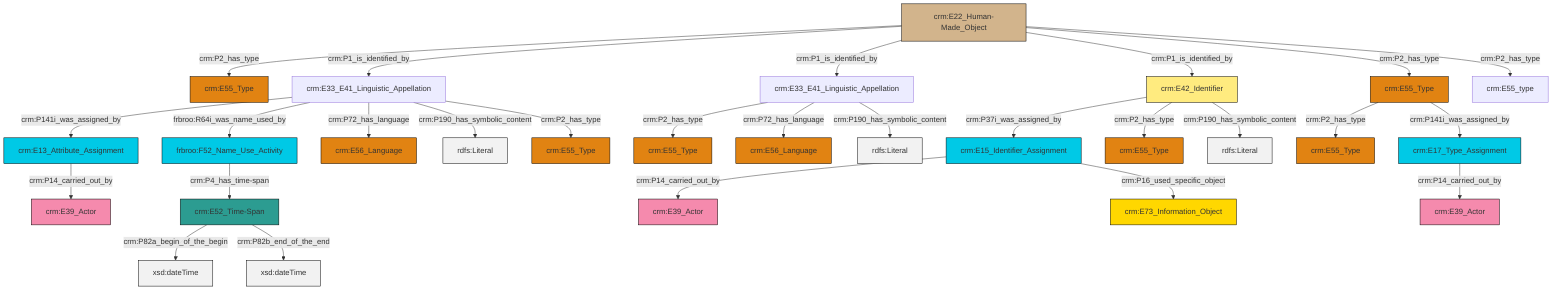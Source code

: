 graph TD
classDef Literal fill:#f2f2f2,stroke:#000000;
classDef CRM_Entity fill:#FFFFFF,stroke:#000000;
classDef Temporal_Entity fill:#00C9E6, stroke:#000000;
classDef Type fill:#E18312, stroke:#000000;
classDef Time-Span fill:#2C9C91, stroke:#000000;
classDef Appellation fill:#FFEB7F, stroke:#000000;
classDef Place fill:#008836, stroke:#000000;
classDef Persistent_Item fill:#B266B2, stroke:#000000;
classDef Conceptual_Object fill:#FFD700, stroke:#000000;
classDef Physical_Thing fill:#D2B48C, stroke:#000000;
classDef Actor fill:#f58aad, stroke:#000000;
classDef PC_Classes fill:#4ce600, stroke:#000000;
classDef Multi fill:#cccccc,stroke:#000000;

0["crm:E22_Human-Made_Object"]:::Physical_Thing -->|crm:P2_has_type| 1["crm:E55_Type"]:::Type
4["crm:E33_E41_Linguistic_Appellation"]:::Default -->|crm:P141i_was_assigned_by| 5["crm:E13_Attribute_Assignment"]:::Temporal_Entity
4["crm:E33_E41_Linguistic_Appellation"]:::Default -->|frbroo:R64i_was_name_used_by| 6["frbroo:F52_Name_Use_Activity"]:::Temporal_Entity
4["crm:E33_E41_Linguistic_Appellation"]:::Default -->|crm:P72_has_language| 9["crm:E56_Language"]:::Type
6["frbroo:F52_Name_Use_Activity"]:::Temporal_Entity -->|crm:P4_has_time-span| 16["crm:E52_Time-Span"]:::Time-Span
21["crm:E33_E41_Linguistic_Appellation"]:::Default -->|crm:P2_has_type| 22["crm:E55_Type"]:::Type
21["crm:E33_E41_Linguistic_Appellation"]:::Default -->|crm:P72_has_language| 17["crm:E56_Language"]:::Type
26["crm:E15_Identifier_Assignment"]:::Temporal_Entity -->|crm:P14_carried_out_by| 2["crm:E39_Actor"]:::Actor
10["crm:E55_Type"]:::Type -->|crm:P2_has_type| 14["crm:E55_Type"]:::Type
27["crm:E17_Type_Assignment"]:::Temporal_Entity -->|crm:P14_carried_out_by| 28["crm:E39_Actor"]:::Actor
5["crm:E13_Attribute_Assignment"]:::Temporal_Entity -->|crm:P14_carried_out_by| 31["crm:E39_Actor"]:::Actor
10["crm:E55_Type"]:::Type -->|crm:P141i_was_assigned_by| 27["crm:E17_Type_Assignment"]:::Temporal_Entity
16["crm:E52_Time-Span"]:::Time-Span -->|crm:P82a_begin_of_the_begin| 36[xsd:dateTime]:::Literal
4["crm:E33_E41_Linguistic_Appellation"]:::Default -->|crm:P190_has_symbolic_content| 37[rdfs:Literal]:::Literal
26["crm:E15_Identifier_Assignment"]:::Temporal_Entity -->|crm:P16_used_specific_object| 12["crm:E73_Information_Object"]:::Conceptual_Object
0["crm:E22_Human-Made_Object"]:::Physical_Thing -->|crm:P1_is_identified_by| 4["crm:E33_E41_Linguistic_Appellation"]:::Default
0["crm:E22_Human-Made_Object"]:::Physical_Thing -->|crm:P1_is_identified_by| 21["crm:E33_E41_Linguistic_Appellation"]:::Default
16["crm:E52_Time-Span"]:::Time-Span -->|crm:P82b_end_of_the_end| 41[xsd:dateTime]:::Literal
0["crm:E22_Human-Made_Object"]:::Physical_Thing -->|crm:P1_is_identified_by| 7["crm:E42_Identifier"]:::Appellation
7["crm:E42_Identifier"]:::Appellation -->|crm:P37i_was_assigned_by| 26["crm:E15_Identifier_Assignment"]:::Temporal_Entity
0["crm:E22_Human-Made_Object"]:::Physical_Thing -->|crm:P2_has_type| 10["crm:E55_Type"]:::Type
7["crm:E42_Identifier"]:::Appellation -->|crm:P2_has_type| 33["crm:E55_Type"]:::Type
4["crm:E33_E41_Linguistic_Appellation"]:::Default -->|crm:P2_has_type| 23["crm:E55_Type"]:::Type
21["crm:E33_E41_Linguistic_Appellation"]:::Default -->|crm:P190_has_symbolic_content| 46[rdfs:Literal]:::Literal
0["crm:E22_Human-Made_Object"]:::Physical_Thing -->|crm:P2_has_type| 47["crm:E55_type"]:::Default
7["crm:E42_Identifier"]:::Appellation -->|crm:P190_has_symbolic_content| 50[rdfs:Literal]:::Literal